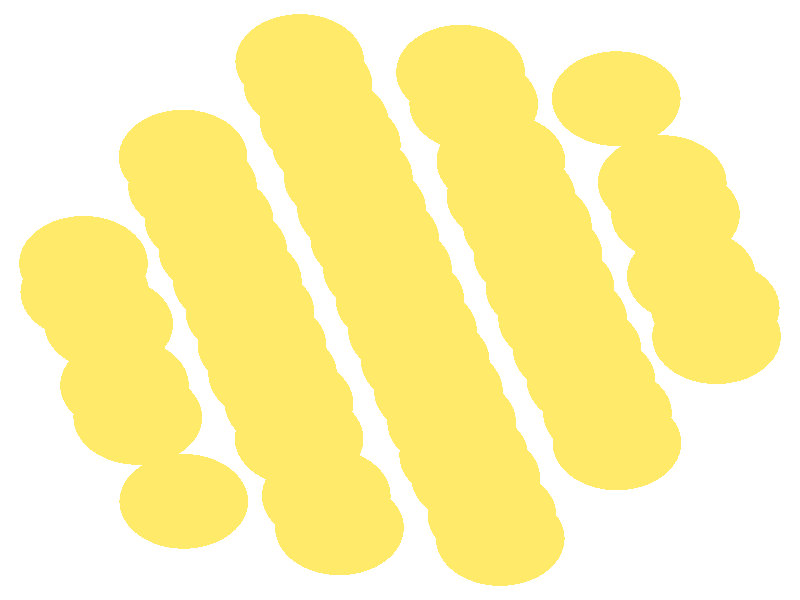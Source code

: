 #include "colors.inc"
#include "finish.inc"

global_settings {assumed_gamma 1 max_trace_level 6}
background {color White}
camera {orthographic
  right -12.69*x up 12.93*y
  direction 1.00*z
  location <0,0,50.00> look_at <0,0,0>}
light_source {<  2.00,   3.00,  40.00> color White
  area_light <0.70, 0, 0>, <0, 0.70, 0>, 3, 3
  adaptive 1 jitter}

#declare simple = finish {phong 0.7}
#declare pale = finish {ambient .5 diffuse .85 roughness .001 specular 0.200 }
#declare intermediate = finish {ambient 0.3 diffuse 0.6 specular 0.10 roughness 0.04 }
#declare vmd = finish {ambient .0 diffuse .65 phong 0.1 phong_size 40. specular 0.500 }
#declare jmol = finish {ambient .2 diffuse .6 specular 1 roughness .001 metallic}
#declare ase2 = finish {ambient 0.05 brilliance 3 diffuse 0.6 metallic specular 0.70 roughness 0.04 reflection 0.15}
#declare ase3 = finish {ambient .15 brilliance 2 diffuse .6 metallic specular 1. roughness .001 reflection .0}
#declare glass = finish {ambient .05 diffuse .3 specular 1. roughness .001}
#declare Rcell = 0.050;
#declare Rbond = 0.100;

#macro atom(LOC, R, COL, FIN)
  sphere{LOC, R texture{pigment{COL} finish{FIN}}}
#end
#macro constrain(LOC, R, COL, FIN)
union{torus{R, Rcell rotate 45*z texture{pigment{COL} finish{FIN}}}
      torus{R, Rcell rotate -45*z texture{pigment{COL} finish{FIN}}}
      translate LOC}
#end

atom(< -5.00,   0.17,  -5.82>, 1.02, rgb <1.00, 0.82, 0.14>, ase3) // #0 
atom(< -4.16,  -2.53,  -6.62>, 1.02, rgb <1.00, 0.82, 0.14>, ase3) // #1 
atom(< -4.37,  -1.84,  -3.78>, 1.02, rgb <1.00, 0.82, 0.14>, ase3) // #2 
atom(< -3.43,  -4.34,  -4.62>, 1.02, rgb <1.00, 0.82, 0.14>, ase3) // #3 
atom(< -1.76,  -2.23,  -5.01>, 1.02, rgb <1.00, 0.82, 0.14>, ase3) // #4 
atom(< -0.96,  -4.91,  -5.81>, 1.02, rgb <1.00, 0.82, 0.14>, ase3) // #5 
atom(< -1.17,  -4.22,  -2.97>, 1.02, rgb <1.00, 0.82, 0.14>, ase3) // #6 
atom(<  1.46,  -4.64,  -4.19>, 1.02, rgb <1.00, 0.82, 0.14>, ase3) // #7 
atom(< -5.02,   0.79,  -3.10>, 1.02, rgb <1.00, 0.82, 0.14>, ase3) // #8 
atom(< -3.44,   3.08,  -3.45>, 1.02, rgb <1.00, 0.82, 0.14>, ase3) // #9 
atom(< -2.58,   0.41,  -4.23>, 1.02, rgb <1.00, 0.82, 0.14>, ase3) // #10 
atom(< -2.81,   1.07,  -1.40>, 1.02, rgb <1.00, 0.82, 0.14>, ase3) // #11 
atom(< -2.02,  -1.60,  -2.13>, 1.02, rgb <1.00, 0.82, 0.14>, ase3) // #12 
atom(< -0.20,   0.67,  -2.64>, 1.02, rgb <1.00, 0.82, 0.14>, ase3) // #13 
atom(<  0.61,  -1.96,  -3.42>, 1.02, rgb <1.00, 0.82, 0.14>, ase3) // #14 
atom(<  0.40,  -1.31,  -0.59>, 1.02, rgb <1.00, 0.82, 0.14>, ase3) // #15 
atom(<  1.20,  -3.83,  -1.52>, 1.02, rgb <1.00, 0.82, 0.14>, ase3) // #16 
atom(<  3.03,  -1.73,  -1.81>, 1.02, rgb <1.00, 0.82, 0.14>, ase3) // #17 
atom(< -1.01,   3.35,  -1.82>, 1.02, rgb <1.00, 0.82, 0.14>, ase3) // #18 
atom(< -0.40,   1.31,   0.00>, 1.02, rgb <1.00, 0.82, 0.14>, ase3) // #19 
atom(<  2.19,   0.97,  -1.01>, 1.02, rgb <1.00, 0.82, 0.14>, ase3) // #20 
atom(< -4.62,  -0.52,  -8.52>, 1.02, rgb <1.00, 0.82, 0.14>, ase3) // #21 
atom(< -3.03,   1.73,  -9.03>, 1.02, rgb <1.00, 0.82, 0.14>, ase3) // #22 
atom(< -2.19,  -0.97,  -9.83>, 1.02, rgb <1.00, 0.82, 0.14>, ase3) // #23 
atom(< -2.38,  -0.26,  -7.01>, 1.02, rgb <1.00, 0.82, 0.14>, ase3) // #24 
atom(< -1.60,  -2.99,  -7.86>, 1.02, rgb <1.00, 0.82, 0.14>, ase3) // #25 
atom(<  0.20,  -0.67,  -8.20>, 1.02, rgb <1.00, 0.82, 0.14>, ase3) // #26 
atom(<  1.01,  -3.35,  -9.02>, 1.02, rgb <1.00, 0.82, 0.14>, ase3) // #27 
atom(<  0.82,  -2.64,  -6.20>, 1.02, rgb <1.00, 0.82, 0.14>, ase3) // #28 
atom(<  1.59,  -5.14,  -6.94>, 1.02, rgb <1.00, 0.82, 0.14>, ase3) // #29 
atom(<  3.44,  -3.08,  -7.39>, 1.02, rgb <1.00, 0.82, 0.14>, ase3) // #30 
atom(< -3.29,   2.44,  -6.25>, 1.02, rgb <1.00, 0.82, 0.14>, ase3) // #31 
atom(< -1.46,   4.64,  -6.65>, 1.02, rgb <1.00, 0.82, 0.14>, ase3) // #32 
atom(< -0.61,   1.96,  -7.42>, 1.02, rgb <1.00, 0.82, 0.14>, ase3) // #33 
atom(< -0.82,   2.64,  -4.64>, 1.02, rgb <1.00, 0.82, 0.14>, ase3) // #34 
atom(<  0.00,  -0.00,  -5.42>, 1.02, rgb <1.00, 0.82, 0.14>, ase3) // #35 
atom(<  1.76,   2.23,  -5.83>, 1.02, rgb <1.00, 0.82, 0.14>, ase3) // #36 
atom(<  2.58,  -0.41,  -6.61>, 1.02, rgb <1.00, 0.82, 0.14>, ase3) // #37 
atom(<  2.38,   0.26,  -3.83>, 1.02, rgb <1.00, 0.82, 0.14>, ase3) // #38 
atom(<  3.29,  -2.44,  -4.59>, 1.02, rgb <1.00, 0.82, 0.14>, ase3) // #39 
atom(<  5.00,  -0.17,  -5.01>, 1.02, rgb <1.00, 0.82, 0.14>, ase3) // #40 
atom(< -1.59,   5.14,  -3.89>, 1.02, rgb <1.00, 0.82, 0.14>, ase3) // #41 
atom(<  0.96,   4.91,  -5.02>, 1.02, rgb <1.00, 0.82, 0.14>, ase3) // #42 
atom(<  1.60,   2.99,  -2.98>, 1.02, rgb <1.00, 0.82, 0.14>, ase3) // #43 
atom(<  4.16,   2.53,  -4.22>, 1.02, rgb <1.00, 0.82, 0.14>, ase3) // #44 
atom(<  4.62,   0.52,  -2.32>, 1.02, rgb <1.00, 0.82, 0.14>, ase3) // #45 
atom(< -0.40,   1.31, -10.25>, 1.02, rgb <1.00, 0.82, 0.14>, ase3) // #46 
atom(<  0.40,  -1.31, -10.84>, 1.02, rgb <1.00, 0.82, 0.14>, ase3) // #47 
atom(<  2.81,  -1.07,  -9.44>, 1.02, rgb <1.00, 0.82, 0.14>, ase3) // #48 
atom(< -1.20,   3.83,  -9.31>, 1.02, rgb <1.00, 0.82, 0.14>, ase3) // #49 
atom(<  1.17,   4.22,  -7.87>, 1.02, rgb <1.00, 0.82, 0.14>, ase3) // #50 
atom(<  2.02,   1.60,  -8.70>, 1.02, rgb <1.00, 0.82, 0.14>, ase3) // #51 
atom(<  4.37,   1.84,  -7.06>, 1.02, rgb <1.00, 0.82, 0.14>, ase3) // #52 
atom(<  5.02,  -0.79,  -7.74>, 1.02, rgb <1.00, 0.82, 0.14>, ase3) // #53 
atom(<  3.43,   4.34,  -6.22>, 1.02, rgb <1.00, 0.82, 0.14>, ase3) // #54 

